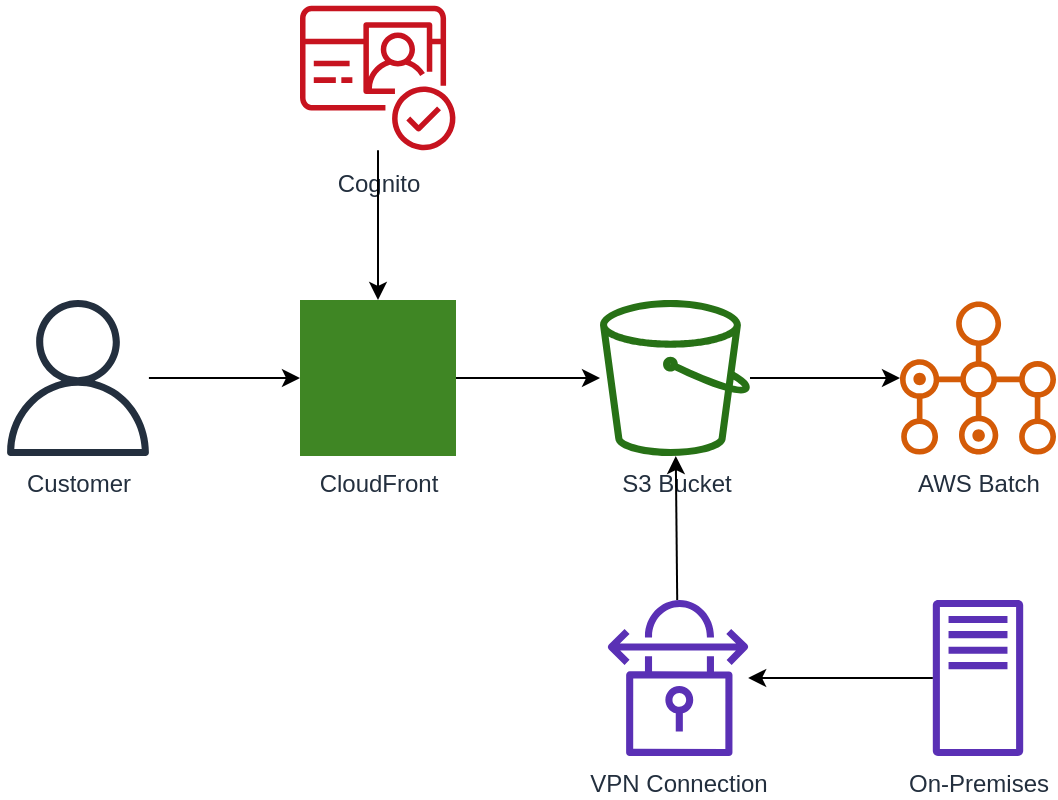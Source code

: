 <mxfile version="21.7.5">
  <diagram id="architecture" name="CIRCU-LI-ION Architecture">
    <mxGraphModel dx="1422" dy="798" grid="1" gridSize="10" guides="1" tooltips="1" connect="1" arrows="1" fold="1" page="1" pageScale="1" pageWidth="1100" pageHeight="850" background="#ffffff">
      <root>
        <mxCell id="0"/>
        <mxCell id="1" parent="0"/>
        <!-- Customer -->
        <mxCell id="2" value="Customer" style="outlineConnect=0;fontColor=#232F3E;gradientColor=none;fillColor=#232F3E;strokeColor=none;dashed=0;verticalLabelPosition=bottom;verticalAlign=top;align=center;html=1;fontSize=12;fontStyle=0;aspect=fixed;pointerEvents=1;shape=mxgraph.aws4.user;" vertex="1" parent="1">
          <mxGeometry x="50" y="200" width="78" height="78" as="geometry"/>
        </mxCell>
        <!-- CloudFront -->
        <mxCell id="3" value="CloudFront" style="outlineConnect=0;fontColor=#232F3E;gradientColor=none;fillColor=#3F8624;strokeColor=none;dashed=0;verticalLabelPosition=bottom;verticalAlign=top;align=center;html=1;fontSize=12;fontStyle=0;aspect=fixed;pointerEvents=1;shape=mxgraph.aws4.cloudfront_distribution;" vertex="1" parent="1">
          <mxGeometry x="200" y="200" width="78" height="78" as="geometry"/>
        </mxCell>
        <!-- S3 -->
        <mxCell id="4" value="S3 Bucket" style="outlineConnect=0;fontColor=#232F3E;gradientColor=none;fillColor=#277116;strokeColor=none;dashed=0;verticalLabelPosition=bottom;verticalAlign=top;align=center;html=1;fontSize=12;fontStyle=0;aspect=fixed;pointerEvents=1;shape=mxgraph.aws4.bucket;" vertex="1" parent="1">
          <mxGeometry x="350" y="200" width="75" height="78" as="geometry"/>
        </mxCell>
        <!-- AWS Batch -->
        <mxCell id="5" value="AWS Batch" style="outlineConnect=0;fontColor=#232F3E;gradientColor=none;fillColor=#D45B07;strokeColor=none;dashed=0;verticalLabelPosition=bottom;verticalAlign=top;align=center;html=1;fontSize=12;fontStyle=0;aspect=fixed;pointerEvents=1;shape=mxgraph.aws4.batch;" vertex="1" parent="1">
          <mxGeometry x="500" y="200" width="78" height="78" as="geometry"/>
        </mxCell>
        <!-- Cognito -->
        <mxCell id="6" value="Cognito" style="outlineConnect=0;fontColor=#232F3E;gradientColor=none;fillColor=#C7131F;strokeColor=none;dashed=0;verticalLabelPosition=bottom;verticalAlign=top;align=center;html=1;fontSize=12;fontStyle=0;aspect=fixed;pointerEvents=1;shape=mxgraph.aws4.cognito;" vertex="1" parent="1">
          <mxGeometry x="200" y="50" width="78" height="78" as="geometry"/>
        </mxCell>
        <!-- VPN Connection -->
        <mxCell id="7" value="VPN Connection" style="outlineConnect=0;fontColor=#232F3E;gradientColor=none;fillColor=#5A30B5;strokeColor=none;dashed=0;verticalLabelPosition=bottom;verticalAlign=top;align=center;html=1;fontSize=12;fontStyle=0;aspect=fixed;pointerEvents=1;shape=mxgraph.aws4.vpn_connection;" vertex="1" parent="1">
          <mxGeometry x="350" y="350" width="78" height="78" as="geometry"/>
        </mxCell>
        <!-- On-Premises -->
        <mxCell id="8" value="On-Premises" style="outlineConnect=0;fontColor=#232F3E;gradientColor=none;fillColor=#5A30B5;strokeColor=none;dashed=0;verticalLabelPosition=bottom;verticalAlign=top;align=center;html=1;fontSize=12;fontStyle=0;aspect=fixed;pointerEvents=1;shape=mxgraph.aws4.traditional_server;" vertex="1" parent="1">
          <mxGeometry x="500" y="350" width="78" height="78" as="geometry"/>
        </mxCell>
        <!-- Connections -->
        <mxCell id="9" value="" style="endArrow=classic;html=1;rounded=0;" edge="1" parent="1" source="2" target="3">
          <mxGeometry width="50" height="50" relative="1" as="geometry"/>
        </mxCell>
        <mxCell id="10" value="" style="endArrow=classic;html=1;rounded=0;" edge="1" parent="1" source="3" target="4">
          <mxGeometry width="50" height="50" relative="1" as="geometry"/>
        </mxCell>
        <mxCell id="11" value="" style="endArrow=classic;html=1;rounded=0;" edge="1" parent="1" source="4" target="5">
          <mxGeometry width="50" height="50" relative="1" as="geometry"/>
        </mxCell>
        <mxCell id="12" value="" style="endArrow=classic;html=1;rounded=0;" edge="1" parent="1" source="6" target="3">
          <mxGeometry width="50" height="50" relative="1" as="geometry"/>
        </mxCell>
        <mxCell id="13" value="" style="endArrow=classic;html=1;rounded=0;" edge="1" parent="1" source="7" target="4">
          <mxGeometry width="50" height="50" relative="1" as="geometry"/>
        </mxCell>
        <mxCell id="14" value="" style="endArrow=classic;html=1;rounded=0;" edge="1" parent="1" source="8" target="7">
          <mxGeometry width="50" height="50" relative="1" as="geometry"/>
        </mxCell>
      </root>
    </mxGraphModel>
  </diagram>
</mxfile> 